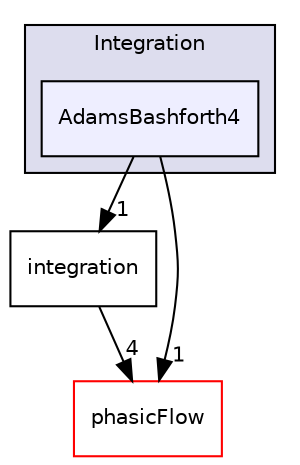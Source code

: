 digraph "src/Integration/AdamsBashforth4" {
  compound=true
  node [ fontsize="10", fontname="Helvetica"];
  edge [ labelfontsize="10", labelfontname="Helvetica"];
  subgraph clusterdir_5ff0557589c78f704a7131791f9a8bc6 {
    graph [ bgcolor="#ddddee", pencolor="black", label="Integration" fontname="Helvetica", fontsize="10", URL="dir_5ff0557589c78f704a7131791f9a8bc6.html"]
  dir_543abfe930aaf536629272b1dc711075 [shape=box, label="AdamsBashforth4", style="filled", fillcolor="#eeeeff", pencolor="black", URL="dir_543abfe930aaf536629272b1dc711075.html"];
  }
  dir_9daf74e2c0ea3a5224ae5f85b94b8627 [shape=box label="integration" URL="dir_9daf74e2c0ea3a5224ae5f85b94b8627.html"];
  dir_cd7a5046d028e114fc17b2ebc2bd02d2 [shape=box label="phasicFlow" fillcolor="white" style="filled" color="red" URL="dir_cd7a5046d028e114fc17b2ebc2bd02d2.html"];
  dir_9daf74e2c0ea3a5224ae5f85b94b8627->dir_cd7a5046d028e114fc17b2ebc2bd02d2 [headlabel="4", labeldistance=1.5 headhref="dir_000020_000031.html"];
  dir_543abfe930aaf536629272b1dc711075->dir_9daf74e2c0ea3a5224ae5f85b94b8627 [headlabel="1", labeldistance=1.5 headhref="dir_000014_000020.html"];
  dir_543abfe930aaf536629272b1dc711075->dir_cd7a5046d028e114fc17b2ebc2bd02d2 [headlabel="1", labeldistance=1.5 headhref="dir_000014_000031.html"];
}
